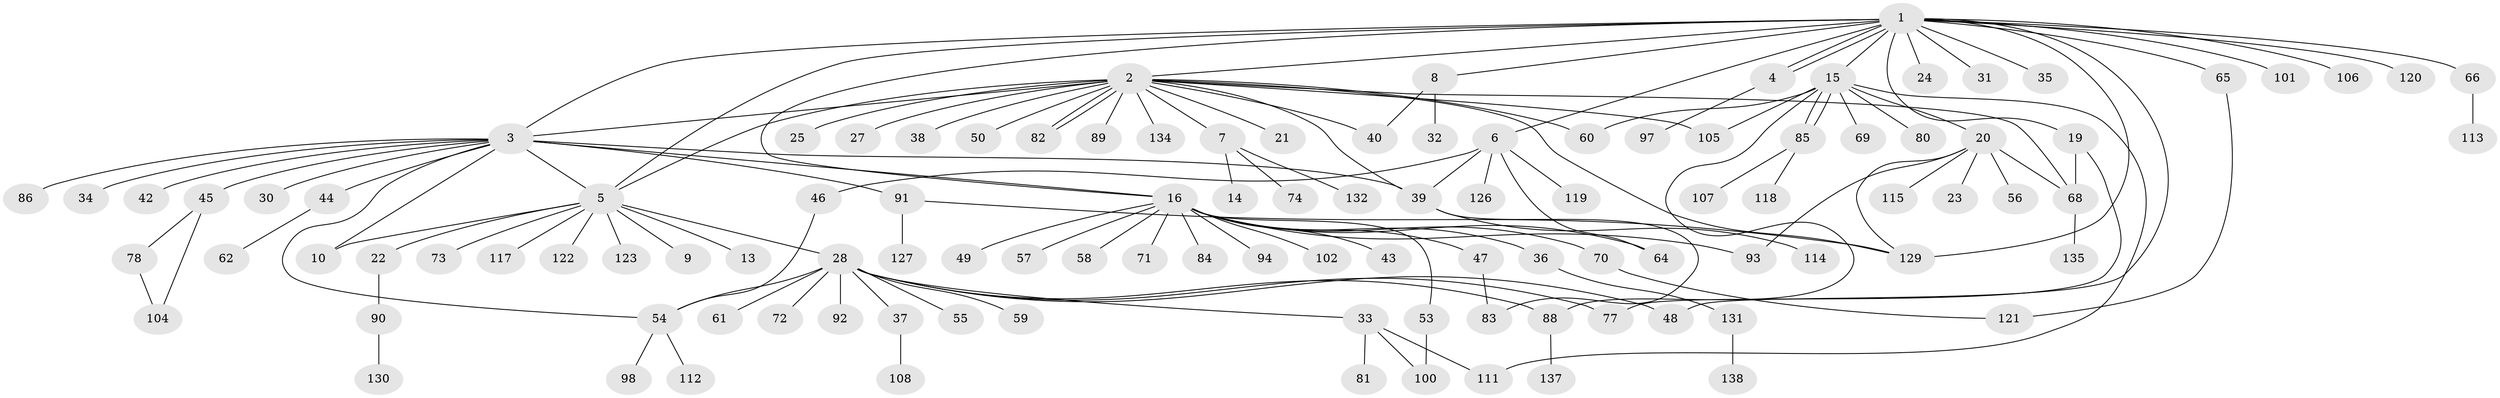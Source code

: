 // Generated by graph-tools (version 1.1) at 2025/51/02/27/25 19:51:57]
// undirected, 111 vertices, 140 edges
graph export_dot {
graph [start="1"]
  node [color=gray90,style=filled];
  1 [super="+140"];
  2 [super="+18"];
  3 [super="+12"];
  4 [super="+75"];
  5 [super="+11"];
  6 [super="+116"];
  7 [super="+26"];
  8 [super="+29"];
  9;
  10 [super="+63"];
  13;
  14;
  15 [super="+99"];
  16 [super="+17"];
  19;
  20 [super="+41"];
  21;
  22 [super="+110"];
  23;
  24;
  25;
  27;
  28 [super="+52"];
  30;
  31;
  32;
  33 [super="+95"];
  34;
  35;
  36;
  37;
  38;
  39 [super="+51"];
  40;
  42;
  43;
  44;
  45 [super="+124"];
  46;
  47;
  48 [super="+109"];
  49;
  50;
  53;
  54 [super="+67"];
  55;
  56;
  57;
  58;
  59 [super="+87"];
  60;
  61;
  62;
  64 [super="+79"];
  65;
  66;
  68 [super="+76"];
  69;
  70;
  71;
  72;
  73;
  74 [super="+133"];
  77 [super="+136"];
  78 [super="+96"];
  80 [super="+125"];
  81;
  82;
  83;
  84;
  85;
  86;
  88 [super="+103"];
  89;
  90;
  91;
  92;
  93;
  94;
  97;
  98;
  100;
  101;
  102;
  104;
  105;
  106;
  107;
  108;
  111;
  112;
  113;
  114;
  115;
  117;
  118;
  119 [super="+128"];
  120;
  121 [super="+139"];
  122;
  123;
  126;
  127;
  129;
  130;
  131;
  132;
  134;
  135;
  137;
  138;
  1 -- 2;
  1 -- 4;
  1 -- 4;
  1 -- 5;
  1 -- 6;
  1 -- 8;
  1 -- 15;
  1 -- 16;
  1 -- 19;
  1 -- 24;
  1 -- 31;
  1 -- 35;
  1 -- 48;
  1 -- 65;
  1 -- 66;
  1 -- 101;
  1 -- 106;
  1 -- 120;
  1 -- 129;
  1 -- 3;
  2 -- 3 [weight=2];
  2 -- 7;
  2 -- 21;
  2 -- 25;
  2 -- 27;
  2 -- 38;
  2 -- 40;
  2 -- 50;
  2 -- 82;
  2 -- 82;
  2 -- 89;
  2 -- 105;
  2 -- 129;
  2 -- 134;
  2 -- 60;
  2 -- 39;
  2 -- 5;
  2 -- 68;
  3 -- 10;
  3 -- 44;
  3 -- 45;
  3 -- 91;
  3 -- 34;
  3 -- 39 [weight=2];
  3 -- 42;
  3 -- 16;
  3 -- 54;
  3 -- 86;
  3 -- 30;
  3 -- 5;
  4 -- 97;
  5 -- 9;
  5 -- 13;
  5 -- 28;
  5 -- 122;
  5 -- 117;
  5 -- 22;
  5 -- 73;
  5 -- 123;
  5 -- 10;
  6 -- 39;
  6 -- 46;
  6 -- 119;
  6 -- 126;
  6 -- 64;
  7 -- 14;
  7 -- 74;
  7 -- 132;
  8 -- 32;
  8 -- 40;
  15 -- 20;
  15 -- 60;
  15 -- 69;
  15 -- 80;
  15 -- 85;
  15 -- 85;
  15 -- 88;
  15 -- 105;
  15 -- 111;
  16 -- 36;
  16 -- 43;
  16 -- 47;
  16 -- 49;
  16 -- 53;
  16 -- 57;
  16 -- 58;
  16 -- 64;
  16 -- 70;
  16 -- 71;
  16 -- 84;
  16 -- 93;
  16 -- 94;
  16 -- 102;
  19 -- 77;
  19 -- 68;
  20 -- 23;
  20 -- 68;
  20 -- 93;
  20 -- 115;
  20 -- 129;
  20 -- 56;
  22 -- 90;
  28 -- 33;
  28 -- 37;
  28 -- 54;
  28 -- 55;
  28 -- 59;
  28 -- 61;
  28 -- 77;
  28 -- 72;
  28 -- 88;
  28 -- 92;
  28 -- 48;
  33 -- 81;
  33 -- 100;
  33 -- 111;
  36 -- 131;
  37 -- 108;
  39 -- 114;
  39 -- 83;
  44 -- 62;
  45 -- 78;
  45 -- 104;
  46 -- 54;
  47 -- 83;
  53 -- 100;
  54 -- 98;
  54 -- 112;
  65 -- 121;
  66 -- 113;
  68 -- 135;
  70 -- 121;
  78 -- 104;
  85 -- 107;
  85 -- 118;
  88 -- 137;
  90 -- 130;
  91 -- 127;
  91 -- 129;
  131 -- 138;
}

